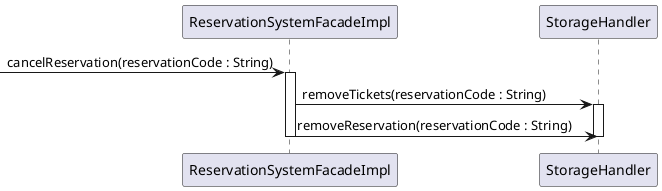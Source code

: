 @startuml cancel_reservation

-> ReservationSystemFacadeImpl: cancelReservation(reservationCode : String) 
activate ReservationSystemFacadeImpl

ReservationSystemFacadeImpl -> StorageHandler : removeTickets(reservationCode : String)
activate StorageHandler
ReservationSystemFacadeImpl -> StorageHandler : removeReservation(reservationCode : String)
deactivate StorageHandler

deactivate ReservationSystemFacadeImpl

@enduml
